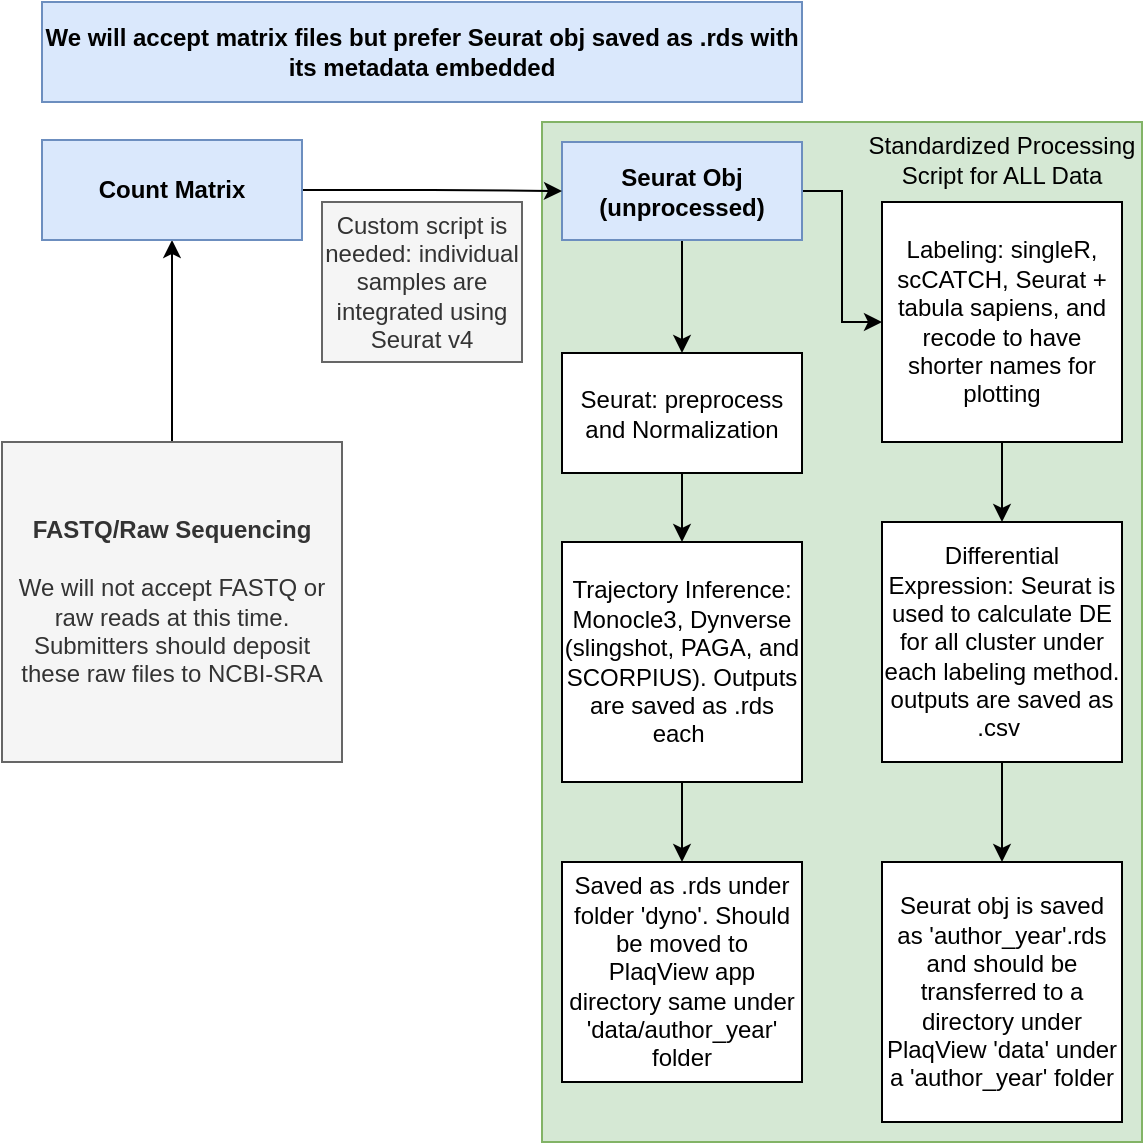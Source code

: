 <mxfile version="14.6.13" type="google"><diagram id="HA5fjkgVcGK8i9rIVctQ" name="Page-1"><mxGraphModel dx="946" dy="589" grid="1" gridSize="10" guides="1" tooltips="1" connect="1" arrows="1" fold="1" page="1" pageScale="1" pageWidth="850" pageHeight="1100" math="0" shadow="0"><root><mxCell id="0"/><mxCell id="1" parent="0"/><mxCell id="MDebJopkaxa270B_5y8n-25" value="" style="rounded=0;whiteSpace=wrap;html=1;fillColor=#d5e8d4;strokeColor=#82b366;" vertex="1" parent="1"><mxGeometry x="390" y="70" width="300" height="510" as="geometry"/></mxCell><mxCell id="MDebJopkaxa270B_5y8n-5" value="" style="edgeStyle=orthogonalEdgeStyle;rounded=0;orthogonalLoop=1;jettySize=auto;html=1;" edge="1" parent="1" source="MDebJopkaxa270B_5y8n-1" target="MDebJopkaxa270B_5y8n-3"><mxGeometry relative="1" as="geometry"/></mxCell><mxCell id="MDebJopkaxa270B_5y8n-1" value="&lt;b&gt;FASTQ/Raw Sequencing&lt;br&gt;&lt;/b&gt;&lt;br&gt;We will not accept FASTQ or raw reads at this time. Submitters should deposit these raw files to NCBI-SRA" style="rounded=0;whiteSpace=wrap;html=1;fillColor=#f5f5f5;strokeColor=#666666;fontColor=#333333;" vertex="1" parent="1"><mxGeometry x="120" y="230" width="170" height="160" as="geometry"/></mxCell><mxCell id="MDebJopkaxa270B_5y8n-13" value="" style="edgeStyle=orthogonalEdgeStyle;rounded=0;orthogonalLoop=1;jettySize=auto;html=1;" edge="1" parent="1" source="MDebJopkaxa270B_5y8n-2" target="MDebJopkaxa270B_5y8n-7"><mxGeometry relative="1" as="geometry"/></mxCell><mxCell id="MDebJopkaxa270B_5y8n-14" value="" style="edgeStyle=orthogonalEdgeStyle;rounded=0;orthogonalLoop=1;jettySize=auto;html=1;" edge="1" parent="1" source="MDebJopkaxa270B_5y8n-2" target="MDebJopkaxa270B_5y8n-10"><mxGeometry relative="1" as="geometry"/></mxCell><mxCell id="MDebJopkaxa270B_5y8n-2" value="Seurat Obj (unprocessed)" style="rounded=0;whiteSpace=wrap;html=1;fontStyle=1;fillColor=#dae8fc;strokeColor=#6c8ebf;" vertex="1" parent="1"><mxGeometry x="400" y="80" width="120" height="49" as="geometry"/></mxCell><mxCell id="MDebJopkaxa270B_5y8n-6" value="" style="edgeStyle=orthogonalEdgeStyle;rounded=0;orthogonalLoop=1;jettySize=auto;html=1;" edge="1" parent="1" source="MDebJopkaxa270B_5y8n-3" target="MDebJopkaxa270B_5y8n-2"><mxGeometry relative="1" as="geometry"/></mxCell><mxCell id="MDebJopkaxa270B_5y8n-3" value="Count Matrix" style="rounded=0;whiteSpace=wrap;html=1;fontStyle=1;fillColor=#dae8fc;strokeColor=#6c8ebf;" vertex="1" parent="1"><mxGeometry x="140" y="79" width="130" height="50" as="geometry"/></mxCell><mxCell id="MDebJopkaxa270B_5y8n-15" value="" style="edgeStyle=orthogonalEdgeStyle;rounded=0;orthogonalLoop=1;jettySize=auto;html=1;" edge="1" parent="1" source="MDebJopkaxa270B_5y8n-7" target="MDebJopkaxa270B_5y8n-11"><mxGeometry relative="1" as="geometry"/></mxCell><mxCell id="MDebJopkaxa270B_5y8n-7" value="Seurat: preprocess and Normalization" style="rounded=0;whiteSpace=wrap;html=1;" vertex="1" parent="1"><mxGeometry x="400" y="185.5" width="120" height="60" as="geometry"/></mxCell><mxCell id="MDebJopkaxa270B_5y8n-9" value="We will accept matrix files but prefer Seurat obj saved as .rds with its metadata embedded" style="text;html=1;strokeColor=#6c8ebf;fillColor=#dae8fc;align=center;verticalAlign=middle;whiteSpace=wrap;rounded=0;fontStyle=1" vertex="1" parent="1"><mxGeometry x="140" y="10" width="380" height="50" as="geometry"/></mxCell><mxCell id="MDebJopkaxa270B_5y8n-16" value="" style="edgeStyle=orthogonalEdgeStyle;rounded=0;orthogonalLoop=1;jettySize=auto;html=1;" edge="1" parent="1" source="MDebJopkaxa270B_5y8n-10" target="MDebJopkaxa270B_5y8n-12"><mxGeometry relative="1" as="geometry"/></mxCell><mxCell id="MDebJopkaxa270B_5y8n-10" value="Labeling: singleR, scCATCH, Seurat + tabula sapiens, and recode to have shorter names for plotting" style="rounded=0;whiteSpace=wrap;html=1;" vertex="1" parent="1"><mxGeometry x="560" y="110" width="120" height="120" as="geometry"/></mxCell><mxCell id="MDebJopkaxa270B_5y8n-19" value="" style="edgeStyle=orthogonalEdgeStyle;rounded=0;orthogonalLoop=1;jettySize=auto;html=1;" edge="1" parent="1" source="MDebJopkaxa270B_5y8n-11" target="MDebJopkaxa270B_5y8n-18"><mxGeometry relative="1" as="geometry"/></mxCell><mxCell id="MDebJopkaxa270B_5y8n-11" value="Trajectory Inference: Monocle3, Dynverse (slingshot, PAGA, and SCORPIUS). Outputs are saved as .rds each&amp;nbsp;" style="rounded=0;whiteSpace=wrap;html=1;" vertex="1" parent="1"><mxGeometry x="400" y="280" width="120" height="120" as="geometry"/></mxCell><mxCell id="MDebJopkaxa270B_5y8n-22" value="" style="edgeStyle=orthogonalEdgeStyle;rounded=0;orthogonalLoop=1;jettySize=auto;html=1;" edge="1" parent="1" source="MDebJopkaxa270B_5y8n-12" target="MDebJopkaxa270B_5y8n-21"><mxGeometry relative="1" as="geometry"/></mxCell><mxCell id="MDebJopkaxa270B_5y8n-12" value="Differential Expression: Seurat is used to calculate DE for all cluster under each labeling method. outputs are saved as .csv&amp;nbsp;" style="rounded=0;whiteSpace=wrap;html=1;" vertex="1" parent="1"><mxGeometry x="560" y="270" width="120" height="120" as="geometry"/></mxCell><mxCell id="MDebJopkaxa270B_5y8n-18" value="Saved as .rds under folder 'dyno'. Should be moved to PlaqView app directory same under 'data/author_year' folder" style="whiteSpace=wrap;html=1;rounded=0;" vertex="1" parent="1"><mxGeometry x="400" y="440" width="120" height="110" as="geometry"/></mxCell><mxCell id="MDebJopkaxa270B_5y8n-21" value="Seurat obj is saved as 'author_year'.rds and should be transferred to a directory under PlaqView 'data' under a 'author_year' folder&lt;br&gt;" style="whiteSpace=wrap;html=1;rounded=0;" vertex="1" parent="1"><mxGeometry x="560" y="440" width="120" height="130" as="geometry"/></mxCell><mxCell id="MDebJopkaxa270B_5y8n-28" value="Custom script is needed: individual samples are integrated using Seurat v4" style="rounded=0;whiteSpace=wrap;html=1;fillColor=#f5f5f5;strokeColor=#666666;fontColor=#333333;" vertex="1" parent="1"><mxGeometry x="280" y="110" width="100" height="80" as="geometry"/></mxCell><mxCell id="MDebJopkaxa270B_5y8n-29" value="Standardized Processing Script for ALL Data" style="text;html=1;strokeColor=none;fillColor=none;align=center;verticalAlign=middle;whiteSpace=wrap;rounded=0;" vertex="1" parent="1"><mxGeometry x="550" y="79" width="140" height="20" as="geometry"/></mxCell></root></mxGraphModel></diagram></mxfile>